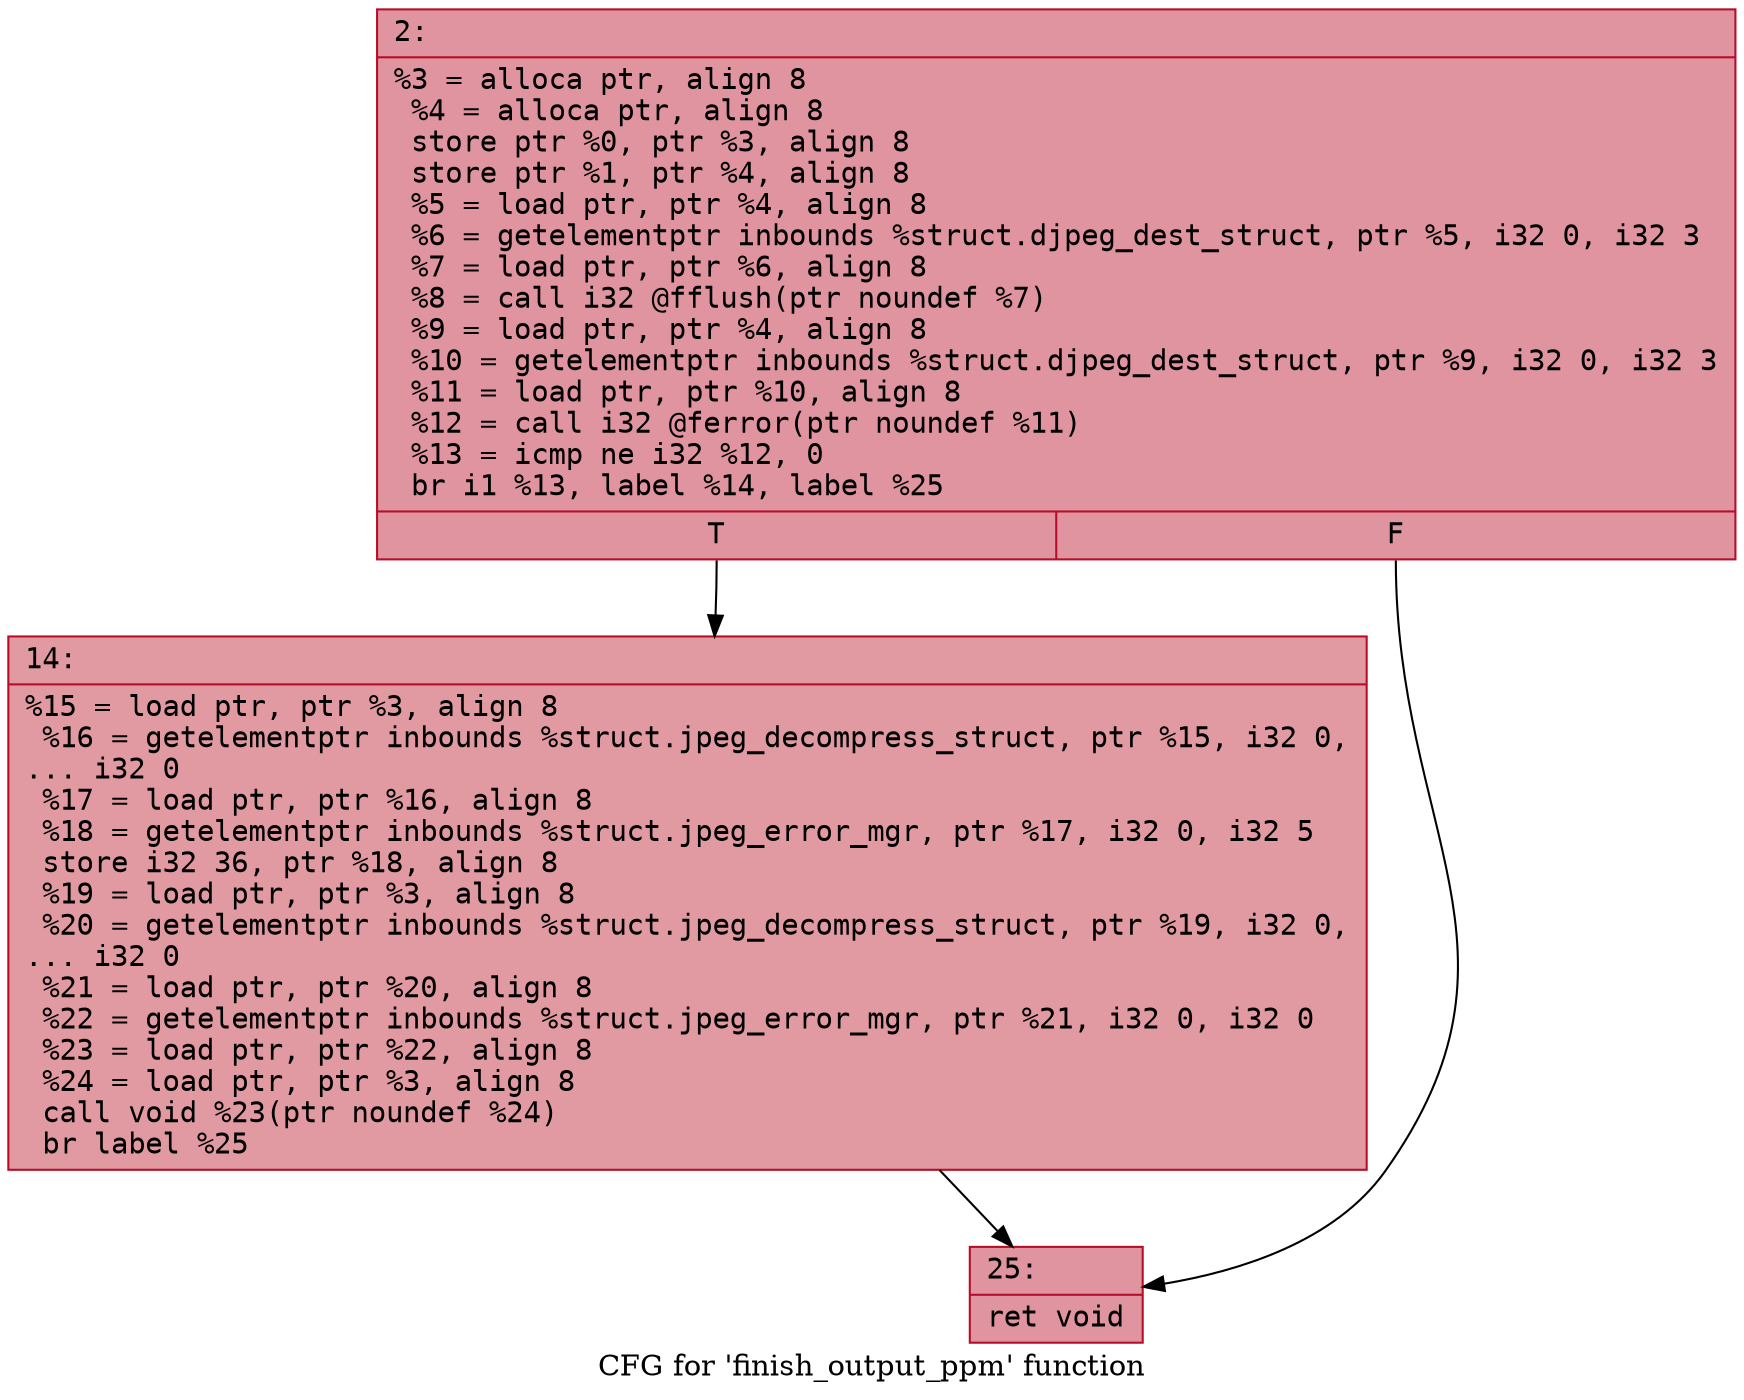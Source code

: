 digraph "CFG for 'finish_output_ppm' function" {
	label="CFG for 'finish_output_ppm' function";

	Node0x600000df2490 [shape=record,color="#b70d28ff", style=filled, fillcolor="#b70d2870" fontname="Courier",label="{2:\l|  %3 = alloca ptr, align 8\l  %4 = alloca ptr, align 8\l  store ptr %0, ptr %3, align 8\l  store ptr %1, ptr %4, align 8\l  %5 = load ptr, ptr %4, align 8\l  %6 = getelementptr inbounds %struct.djpeg_dest_struct, ptr %5, i32 0, i32 3\l  %7 = load ptr, ptr %6, align 8\l  %8 = call i32 @fflush(ptr noundef %7)\l  %9 = load ptr, ptr %4, align 8\l  %10 = getelementptr inbounds %struct.djpeg_dest_struct, ptr %9, i32 0, i32 3\l  %11 = load ptr, ptr %10, align 8\l  %12 = call i32 @ferror(ptr noundef %11)\l  %13 = icmp ne i32 %12, 0\l  br i1 %13, label %14, label %25\l|{<s0>T|<s1>F}}"];
	Node0x600000df2490:s0 -> Node0x600000df24e0[tooltip="2 -> 14\nProbability 62.50%" ];
	Node0x600000df2490:s1 -> Node0x600000df2530[tooltip="2 -> 25\nProbability 37.50%" ];
	Node0x600000df24e0 [shape=record,color="#b70d28ff", style=filled, fillcolor="#bb1b2c70" fontname="Courier",label="{14:\l|  %15 = load ptr, ptr %3, align 8\l  %16 = getelementptr inbounds %struct.jpeg_decompress_struct, ptr %15, i32 0,\l... i32 0\l  %17 = load ptr, ptr %16, align 8\l  %18 = getelementptr inbounds %struct.jpeg_error_mgr, ptr %17, i32 0, i32 5\l  store i32 36, ptr %18, align 8\l  %19 = load ptr, ptr %3, align 8\l  %20 = getelementptr inbounds %struct.jpeg_decompress_struct, ptr %19, i32 0,\l... i32 0\l  %21 = load ptr, ptr %20, align 8\l  %22 = getelementptr inbounds %struct.jpeg_error_mgr, ptr %21, i32 0, i32 0\l  %23 = load ptr, ptr %22, align 8\l  %24 = load ptr, ptr %3, align 8\l  call void %23(ptr noundef %24)\l  br label %25\l}"];
	Node0x600000df24e0 -> Node0x600000df2530[tooltip="14 -> 25\nProbability 100.00%" ];
	Node0x600000df2530 [shape=record,color="#b70d28ff", style=filled, fillcolor="#b70d2870" fontname="Courier",label="{25:\l|  ret void\l}"];
}
